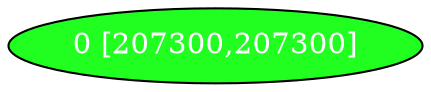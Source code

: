 diGraph libnss3{
	libnss3_0  [style=filled fillcolor="#20FF20" fontcolor="#ffffff" shape=oval label="0 [207300,207300]"]


}